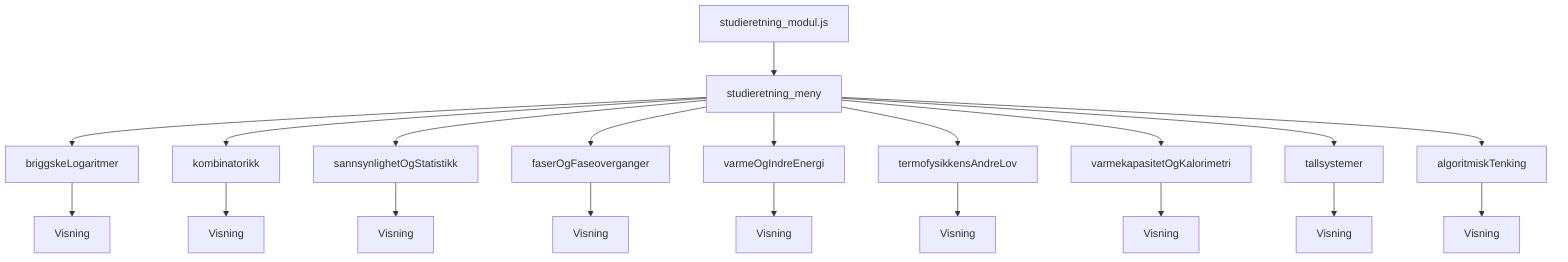 graph TD
    A[studieretning_modul.js] --> B[studieretning_meny]
    B --> C[briggskeLogaritmer]
    B --> D[kombinatorikk]
    B --> E[sannsynlighetOgStatistikk]
    B --> F[faserOgFaseoverganger]
    B --> G[varmeOgIndreEnergi]
    B --> H[termofysikkensAndreLov]
    B --> I[varmekapasitetOgKalorimetri]
    B --> J[tallsystemer]
    B --> K[algoritmiskTenking]
    C --> L[Visning]
    D --> M[Visning]
    E --> N[Visning]
    F --> O[Visning]
    G --> P[Visning]
    H --> Q[Visning]
    I --> R[Visning]
    J --> S[Visning]
    K --> T[Visning]